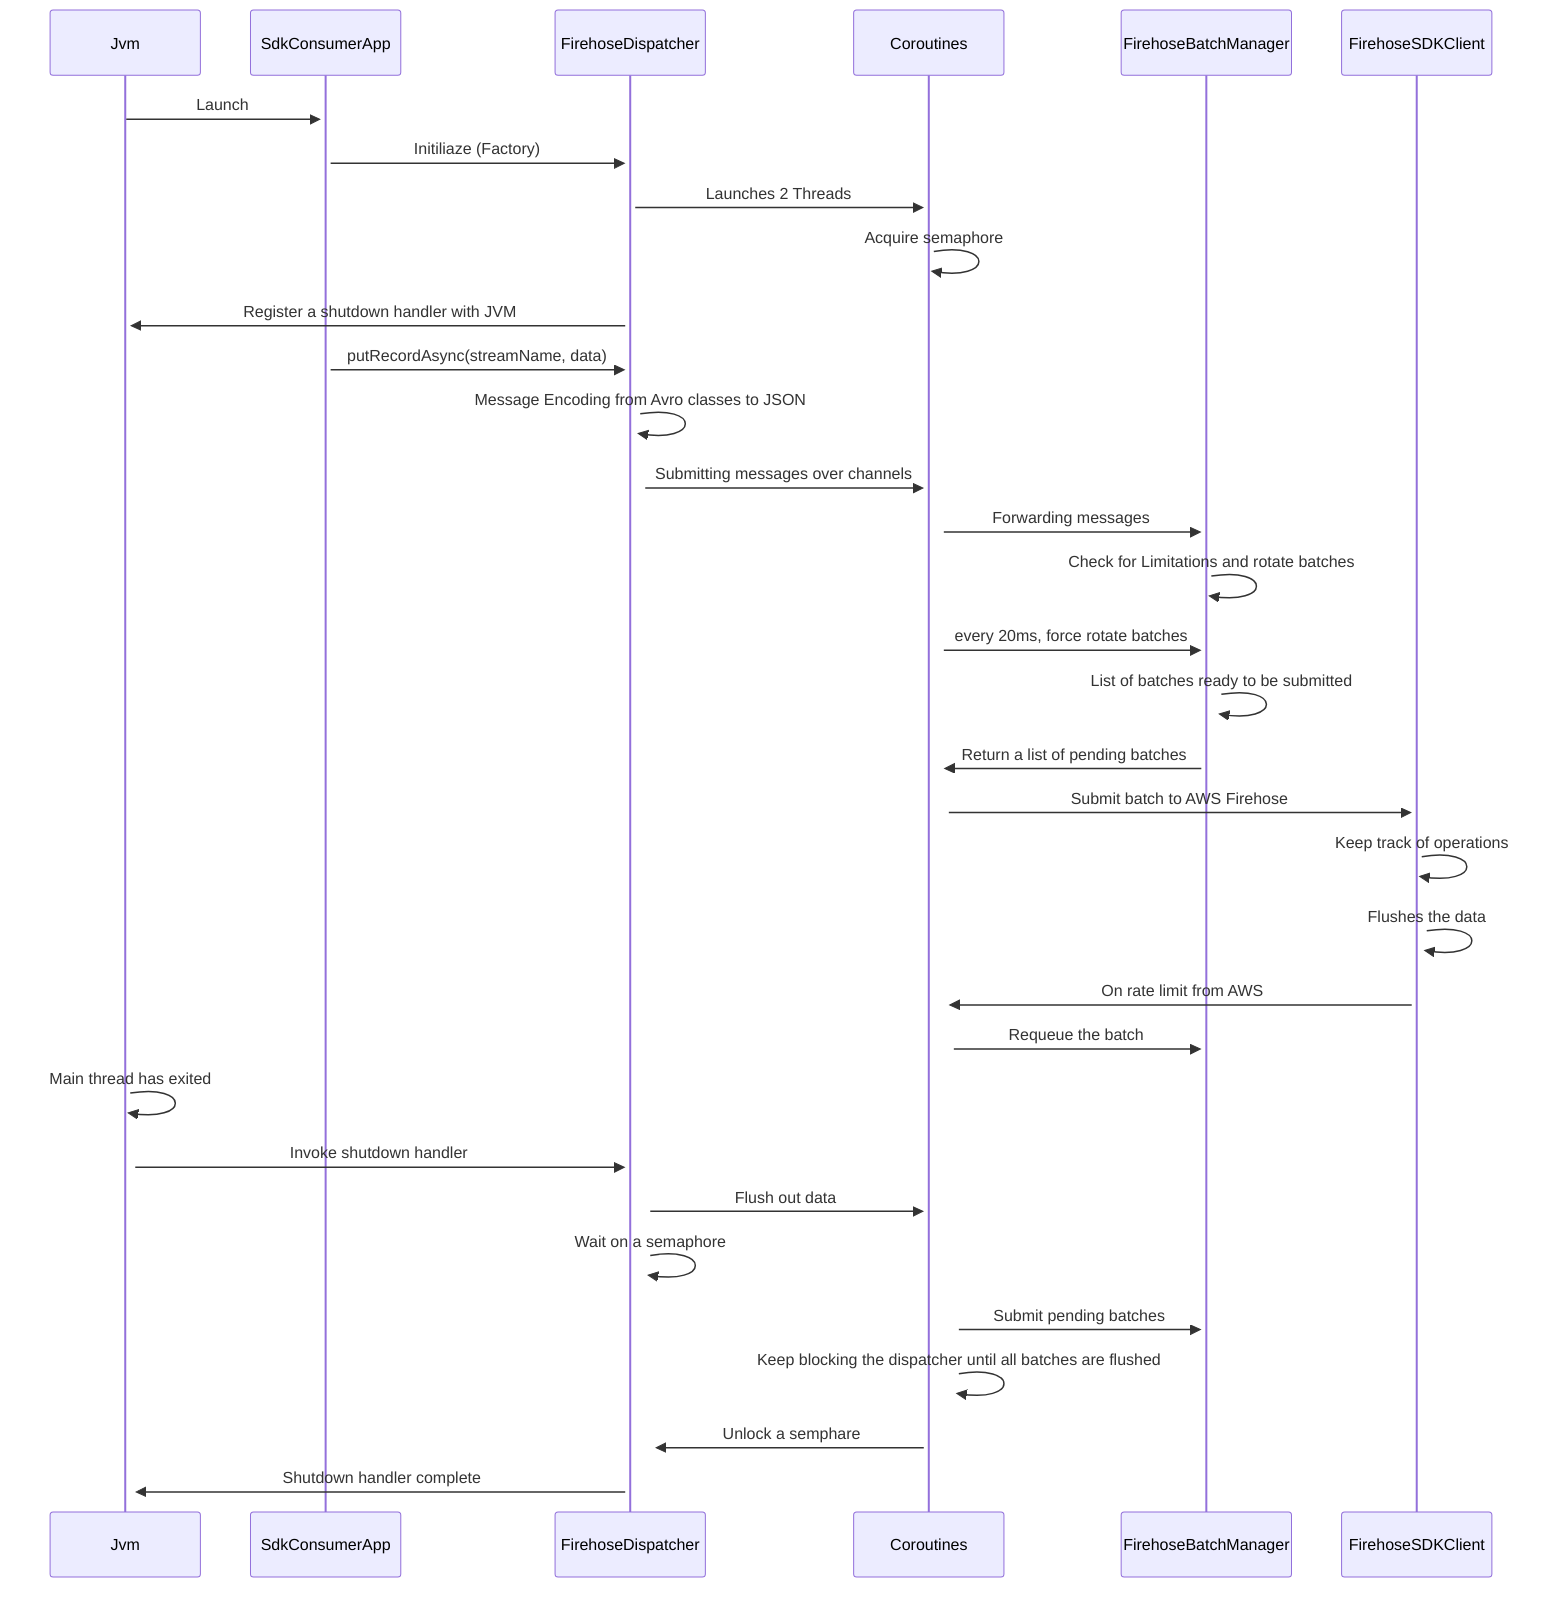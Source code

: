 sequenceDiagram
    Jvm->>+SdkConsumerApp: Launch
    SdkConsumerApp->>+FirehoseDispatcher: Initiliaze (Factory)
    FirehoseDispatcher->>+Coroutines: Launches 2 Threads
    Coroutines->>+Coroutines: Acquire semaphore
    FirehoseDispatcher->>+Jvm: Register a shutdown handler with JVM
    SdkConsumerApp->>+FirehoseDispatcher: putRecordAsync(streamName, data)
    FirehoseDispatcher->>+FirehoseDispatcher: Message Encoding from Avro classes to JSON
    FirehoseDispatcher->>+Coroutines: Submitting messages over channels
    Coroutines->>+FirehoseBatchManager: Forwarding messages
    FirehoseBatchManager->>+FirehoseBatchManager: Check for Limitations and rotate batches
    Coroutines->>+FirehoseBatchManager: every 20ms, force rotate batches
    FirehoseBatchManager->>+FirehoseBatchManager: List of batches ready to be submitted
    FirehoseBatchManager->>+Coroutines: Return a list of pending batches
    Coroutines->>+FirehoseSDKClient: Submit batch to AWS Firehose
    FirehoseSDKClient->>+FirehoseSDKClient: Keep track of operations
    FirehoseSDKClient->>+FirehoseSDKClient: Flushes the data
    FirehoseSDKClient->>+Coroutines: On rate limit from AWS
    Coroutines->>+FirehoseBatchManager: Requeue the batch
    Jvm->>+Jvm: Main thread has exited
    Jvm->>+FirehoseDispatcher: Invoke shutdown handler
    FirehoseDispatcher->>+Coroutines: Flush out data
    FirehoseDispatcher->>+FirehoseDispatcher: Wait on a semaphore
    Coroutines->>+FirehoseBatchManager: Submit pending batches
    Coroutines->>+Coroutines: Keep blocking the dispatcher until all batches are flushed
    Coroutines->>+FirehoseDispatcher: Unlock a semphare
    FirehoseDispatcher->>+Jvm: Shutdown handler complete